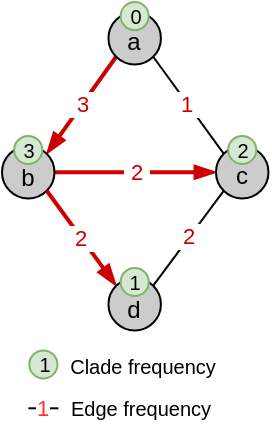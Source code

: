 <mxfile version="24.6.5" type="github">
  <diagram name="Page-1" id="xJ8_Xt8T39KjgCoS-HnO">
    <mxGraphModel dx="377" dy="1369" grid="1" gridSize="10" guides="1" tooltips="1" connect="1" arrows="1" fold="1" page="1" pageScale="1" pageWidth="827" pageHeight="1169" math="0" shadow="0">
      <root>
        <mxCell id="0" />
        <mxCell id="1" parent="0" />
        <mxCell id="o0uC6sqYDQu-CoBq7oU7-42" style="rounded=0;orthogonalLoop=1;jettySize=auto;html=1;exitX=1;exitY=0;exitDx=0;exitDy=0;entryX=0;entryY=1;entryDx=0;entryDy=0;endArrow=none;endFill=0;strokeWidth=2;strokeColor=#CC0000;startArrow=blockThin;startFill=1;" edge="1" parent="1" source="o0uC6sqYDQu-CoBq7oU7-36" target="o0uC6sqYDQu-CoBq7oU7-40">
          <mxGeometry relative="1" as="geometry" />
        </mxCell>
        <mxCell id="o0uC6sqYDQu-CoBq7oU7-46" value="&amp;nbsp;3&amp;nbsp;" style="edgeLabel;html=1;align=center;verticalAlign=middle;resizable=0;points=[];fontColor=#CC0000;" vertex="1" connectable="0" parent="o0uC6sqYDQu-CoBq7oU7-42">
          <mxGeometry x="0.038" y="1" relative="1" as="geometry">
            <mxPoint y="1" as="offset" />
          </mxGeometry>
        </mxCell>
        <mxCell id="o0uC6sqYDQu-CoBq7oU7-52" style="rounded=0;orthogonalLoop=1;jettySize=auto;html=1;exitX=1;exitY=0.5;exitDx=0;exitDy=0;entryX=0;entryY=0.5;entryDx=0;entryDy=0;endArrow=blockThin;endFill=1;strokeWidth=2;strokeColor=#CC0000;" edge="1" parent="1" source="o0uC6sqYDQu-CoBq7oU7-36" target="o0uC6sqYDQu-CoBq7oU7-38">
          <mxGeometry relative="1" as="geometry" />
        </mxCell>
        <mxCell id="o0uC6sqYDQu-CoBq7oU7-53" value="&amp;nbsp;2&amp;nbsp;" style="edgeLabel;html=1;align=center;verticalAlign=middle;resizable=0;points=[];fontColor=#CC0000;" vertex="1" connectable="0" parent="o0uC6sqYDQu-CoBq7oU7-52">
          <mxGeometry x="0.005" relative="1" as="geometry">
            <mxPoint as="offset" />
          </mxGeometry>
        </mxCell>
        <mxCell id="o0uC6sqYDQu-CoBq7oU7-36" value="b" style="ellipse;whiteSpace=wrap;html=1;aspect=fixed;fontStyle=0;fillColor=#cccccc;spacingBottom=-5;" vertex="1" parent="1">
          <mxGeometry x="533.0" y="-813.0" width="26.23" height="26.23" as="geometry" />
        </mxCell>
        <mxCell id="o0uC6sqYDQu-CoBq7oU7-44" style="rounded=0;orthogonalLoop=1;jettySize=auto;html=1;exitX=0;exitY=1;exitDx=0;exitDy=0;entryX=1;entryY=0;entryDx=0;entryDy=0;endArrow=none;endFill=0;strokeWidth=1;strokeColor=#000000;" edge="1" parent="1" source="o0uC6sqYDQu-CoBq7oU7-38" target="o0uC6sqYDQu-CoBq7oU7-39">
          <mxGeometry relative="1" as="geometry" />
        </mxCell>
        <mxCell id="o0uC6sqYDQu-CoBq7oU7-38" value="c" style="ellipse;whiteSpace=wrap;html=1;aspect=fixed;fontStyle=0;fillColor=#cccccc;spacingBottom=-4;" vertex="1" parent="1">
          <mxGeometry x="640.0" y="-813.0" width="26.23" height="26.23" as="geometry" />
        </mxCell>
        <mxCell id="o0uC6sqYDQu-CoBq7oU7-45" style="rounded=0;orthogonalLoop=1;jettySize=auto;html=1;exitX=0;exitY=0;exitDx=0;exitDy=0;entryX=1;entryY=1;entryDx=0;entryDy=0;endArrow=none;endFill=0;strokeColor=#CC0000;strokeWidth=2;startArrow=blockThin;startFill=1;" edge="1" parent="1" source="o0uC6sqYDQu-CoBq7oU7-39" target="o0uC6sqYDQu-CoBq7oU7-36">
          <mxGeometry relative="1" as="geometry" />
        </mxCell>
        <mxCell id="o0uC6sqYDQu-CoBq7oU7-39" value="d" style="ellipse;whiteSpace=wrap;html=1;aspect=fixed;fontStyle=0;fillColor=#cccccc;spacingBottom=-5;" vertex="1" parent="1">
          <mxGeometry x="586.23" y="-747.0" width="26.23" height="26.23" as="geometry" />
        </mxCell>
        <mxCell id="o0uC6sqYDQu-CoBq7oU7-43" style="rounded=0;orthogonalLoop=1;jettySize=auto;html=1;exitX=1;exitY=1;exitDx=0;exitDy=0;entryX=0;entryY=0;entryDx=0;entryDy=0;endArrow=none;endFill=0;" edge="1" parent="1" source="o0uC6sqYDQu-CoBq7oU7-40" target="o0uC6sqYDQu-CoBq7oU7-38">
          <mxGeometry relative="1" as="geometry" />
        </mxCell>
        <mxCell id="o0uC6sqYDQu-CoBq7oU7-49" value="&amp;nbsp;1&amp;nbsp;" style="edgeLabel;html=1;align=center;verticalAlign=middle;resizable=0;points=[];fontColor=#CC0000;" vertex="1" connectable="0" parent="o0uC6sqYDQu-CoBq7oU7-43">
          <mxGeometry x="-0.085" relative="1" as="geometry">
            <mxPoint y="1" as="offset" />
          </mxGeometry>
        </mxCell>
        <mxCell id="o0uC6sqYDQu-CoBq7oU7-40" value="a" style="ellipse;whiteSpace=wrap;html=1;aspect=fixed;fontStyle=0;fillColor=#cccccc;spacingBottom=-4;" vertex="1" parent="1">
          <mxGeometry x="586.23" y="-880.0" width="26.23" height="26.23" as="geometry" />
        </mxCell>
        <mxCell id="o0uC6sqYDQu-CoBq7oU7-50" value="&amp;nbsp;2&amp;nbsp;" style="edgeLabel;html=1;align=center;verticalAlign=middle;resizable=0;points=[];fontColor=#CC0000;" vertex="1" connectable="0" parent="1">
          <mxGeometry x="571.996" y="-767.448" as="geometry" />
        </mxCell>
        <mxCell id="o0uC6sqYDQu-CoBq7oU7-51" value="&amp;nbsp;2&amp;nbsp;" style="edgeLabel;html=1;align=center;verticalAlign=middle;resizable=0;points=[];fontColor=#CC0000;" vertex="1" connectable="0" parent="1">
          <mxGeometry x="626.154" y="-768.003" as="geometry" />
        </mxCell>
        <mxCell id="o0uC6sqYDQu-CoBq7oU7-54" value="3" style="ellipse;whiteSpace=wrap;html=1;aspect=fixed;fillColor=#d5e8d4;strokeColor=#82b366;fontSize=10;spacingLeft=1;" vertex="1" parent="1">
          <mxGeometry x="539.09" y="-818.06" width="14.06" height="14.06" as="geometry" />
        </mxCell>
        <mxCell id="o0uC6sqYDQu-CoBq7oU7-55" value="2" style="ellipse;whiteSpace=wrap;html=1;aspect=fixed;fillColor=#d5e8d4;strokeColor=#82b366;fontSize=10;spacingLeft=1;" vertex="1" parent="1">
          <mxGeometry x="646.09" y="-818.06" width="14.06" height="14.06" as="geometry" />
        </mxCell>
        <mxCell id="o0uC6sqYDQu-CoBq7oU7-56" value="0" style="ellipse;whiteSpace=wrap;html=1;aspect=fixed;fillColor=#d5e8d4;strokeColor=#82b366;fontSize=10;spacingLeft=2;spacingBottom=0;" vertex="1" parent="1">
          <mxGeometry x="592.32" y="-885" width="14.06" height="14.06" as="geometry" />
        </mxCell>
        <mxCell id="o0uC6sqYDQu-CoBq7oU7-57" value="1" style="ellipse;whiteSpace=wrap;html=1;aspect=fixed;fillColor=#d5e8d4;strokeColor=#82b366;fontSize=10;spacingLeft=1;" vertex="1" parent="1">
          <mxGeometry x="592.32" y="-752.06" width="14.06" height="14.06" as="geometry" />
        </mxCell>
        <mxCell id="o0uC6sqYDQu-CoBq7oU7-94" style="rounded=0;orthogonalLoop=1;jettySize=auto;html=1;endArrow=none;endFill=0;elbow=vertical;curved=1;" edge="1" parent="1">
          <mxGeometry relative="1" as="geometry">
            <mxPoint x="561.19" y="-681.85" as="sourcePoint" />
            <mxPoint x="546.19" y="-681.85" as="targetPoint" />
          </mxGeometry>
        </mxCell>
        <mxCell id="o0uC6sqYDQu-CoBq7oU7-95" value="1" style="edgeLabel;html=1;align=center;verticalAlign=middle;resizable=0;points=[];fontColor=#FF3333;fontStyle=0" vertex="1" connectable="0" parent="o0uC6sqYDQu-CoBq7oU7-94">
          <mxGeometry x="-0.062" y="-2" relative="1" as="geometry">
            <mxPoint x="-1" y="2" as="offset" />
          </mxGeometry>
        </mxCell>
        <mxCell id="o0uC6sqYDQu-CoBq7oU7-96" value="Edge frequency" style="text;html=1;align=center;verticalAlign=middle;resizable=0;points=[];autosize=1;strokeColor=none;fillColor=none;fontSize=10;" vertex="1" parent="1">
          <mxGeometry x="556.51" y="-696.77" width="90" height="30" as="geometry" />
        </mxCell>
        <mxCell id="o0uC6sqYDQu-CoBq7oU7-97" value="Clade frequency" style="text;html=1;align=center;verticalAlign=middle;resizable=0;points=[];autosize=1;strokeColor=none;fillColor=none;fontSize=10;" vertex="1" parent="1">
          <mxGeometry x="552.51" y="-717.77" width="100" height="30" as="geometry" />
        </mxCell>
        <mxCell id="o0uC6sqYDQu-CoBq7oU7-98" value="1" style="ellipse;whiteSpace=wrap;html=1;aspect=fixed;fillColor=#d5e8d4;strokeColor=#82b366;fontSize=10;spacingLeft=1;" vertex="1" parent="1">
          <mxGeometry x="546.66" y="-710.8" width="14.06" height="14.06" as="geometry" />
        </mxCell>
      </root>
    </mxGraphModel>
  </diagram>
</mxfile>
